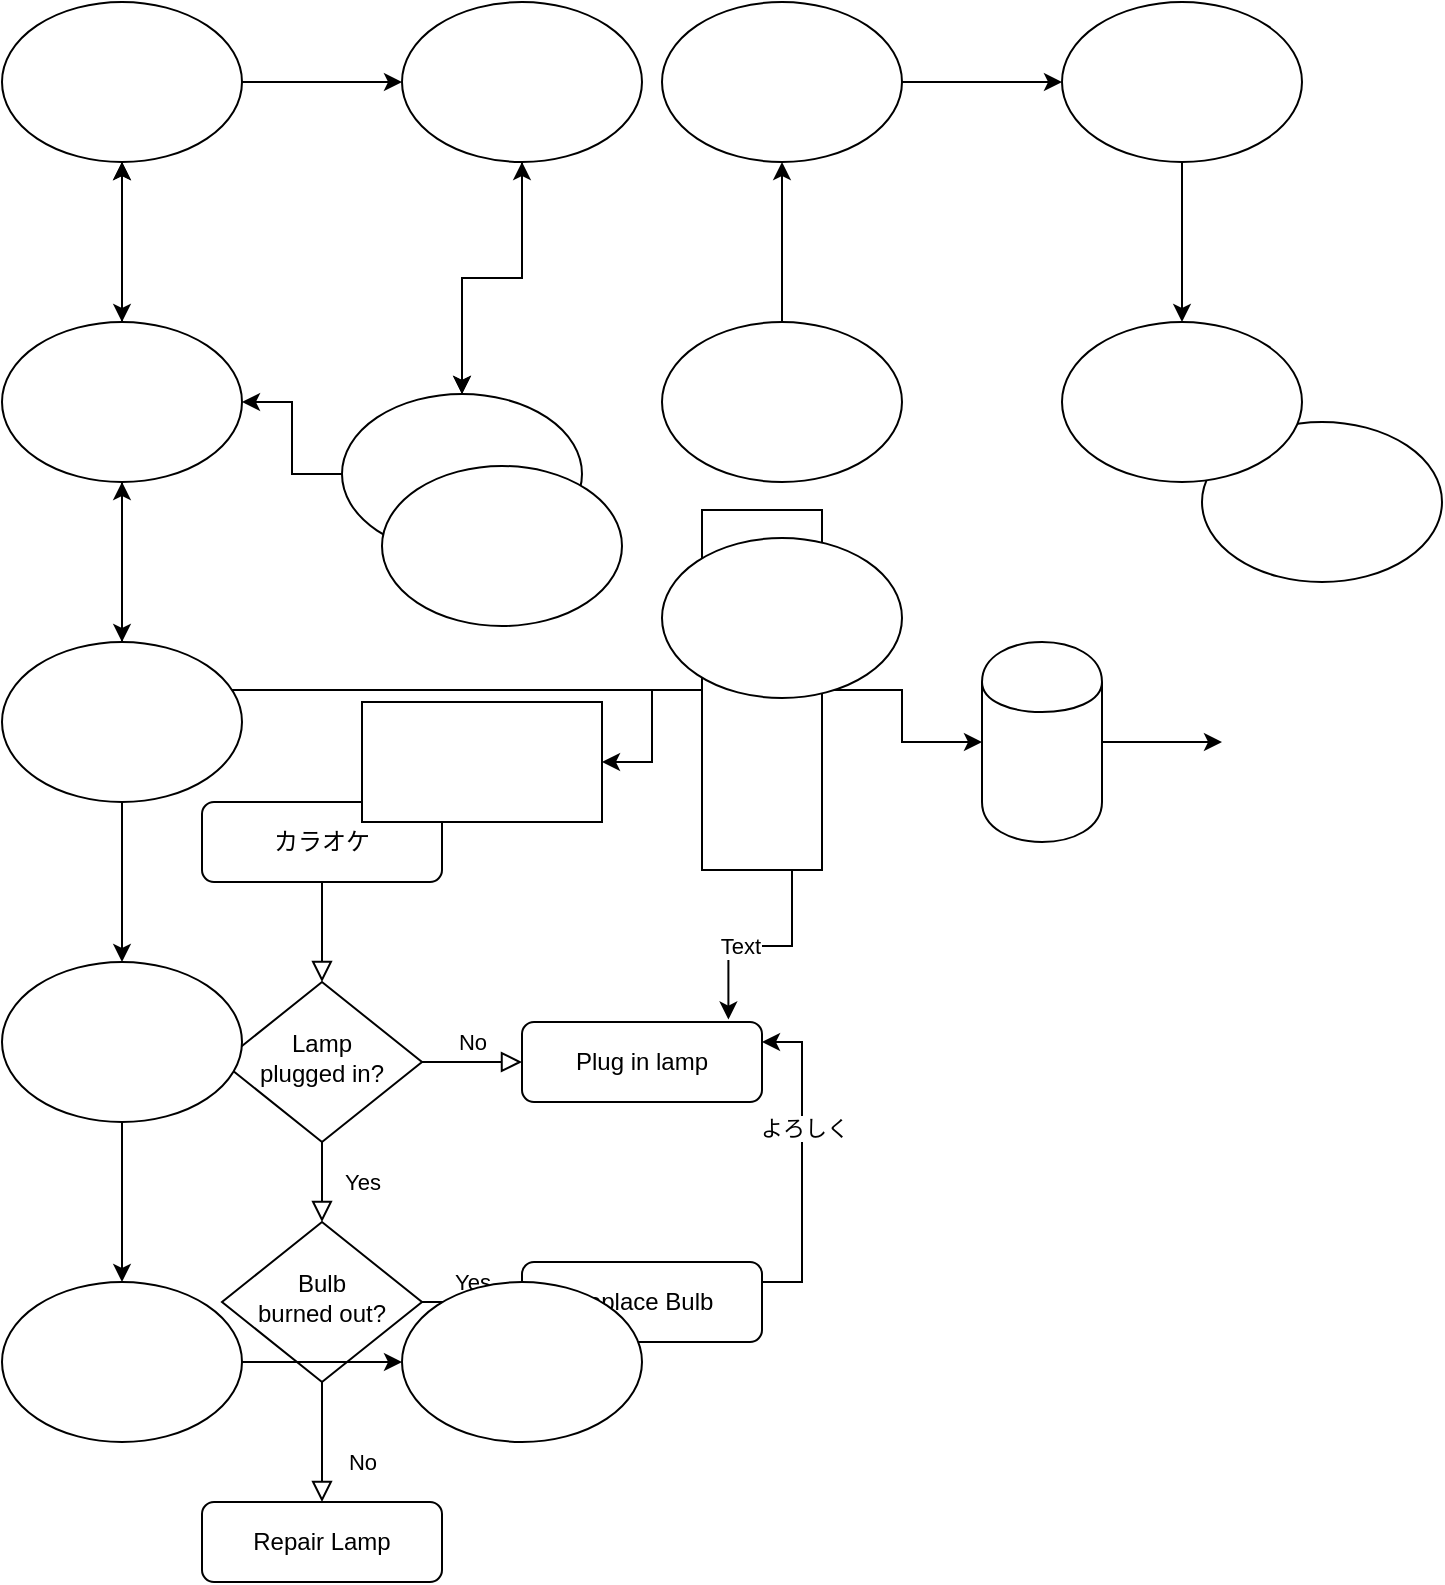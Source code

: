 <mxfile version="14.1.2" type="github">
  <diagram id="C5RBs43oDa-KdzZeNtuy" name="Page-1">
    <mxGraphModel dx="1008" dy="1677" grid="1" gridSize="10" guides="1" tooltips="1" connect="1" arrows="1" fold="1" page="1" pageScale="1" pageWidth="827" pageHeight="1169" math="0" shadow="0">
      <root>
        <mxCell id="WIyWlLk6GJQsqaUBKTNV-0" />
        <mxCell id="WIyWlLk6GJQsqaUBKTNV-1" parent="WIyWlLk6GJQsqaUBKTNV-0" />
        <mxCell id="WIyWlLk6GJQsqaUBKTNV-2" value="" style="rounded=0;html=1;jettySize=auto;orthogonalLoop=1;fontSize=11;endArrow=block;endFill=0;endSize=8;strokeWidth=1;shadow=0;labelBackgroundColor=none;edgeStyle=orthogonalEdgeStyle;" parent="WIyWlLk6GJQsqaUBKTNV-1" source="WIyWlLk6GJQsqaUBKTNV-3" target="WIyWlLk6GJQsqaUBKTNV-6" edge="1">
          <mxGeometry relative="1" as="geometry" />
        </mxCell>
        <mxCell id="WIyWlLk6GJQsqaUBKTNV-3" value="カラオケ" style="rounded=1;whiteSpace=wrap;html=1;fontSize=12;glass=0;strokeWidth=1;shadow=0;" parent="WIyWlLk6GJQsqaUBKTNV-1" vertex="1">
          <mxGeometry x="160" y="80" width="120" height="40" as="geometry" />
        </mxCell>
        <mxCell id="WIyWlLk6GJQsqaUBKTNV-4" value="Yes" style="rounded=0;html=1;jettySize=auto;orthogonalLoop=1;fontSize=11;endArrow=block;endFill=0;endSize=8;strokeWidth=1;shadow=0;labelBackgroundColor=none;edgeStyle=orthogonalEdgeStyle;" parent="WIyWlLk6GJQsqaUBKTNV-1" source="WIyWlLk6GJQsqaUBKTNV-6" target="WIyWlLk6GJQsqaUBKTNV-10" edge="1">
          <mxGeometry y="20" relative="1" as="geometry">
            <mxPoint as="offset" />
          </mxGeometry>
        </mxCell>
        <mxCell id="WIyWlLk6GJQsqaUBKTNV-5" value="No" style="edgeStyle=orthogonalEdgeStyle;rounded=0;html=1;jettySize=auto;orthogonalLoop=1;fontSize=11;endArrow=block;endFill=0;endSize=8;strokeWidth=1;shadow=0;labelBackgroundColor=none;" parent="WIyWlLk6GJQsqaUBKTNV-1" source="WIyWlLk6GJQsqaUBKTNV-6" target="WIyWlLk6GJQsqaUBKTNV-7" edge="1">
          <mxGeometry y="10" relative="1" as="geometry">
            <mxPoint as="offset" />
          </mxGeometry>
        </mxCell>
        <mxCell id="WIyWlLk6GJQsqaUBKTNV-6" value="Lamp&lt;br&gt;plugged in?" style="rhombus;whiteSpace=wrap;html=1;shadow=0;fontFamily=Helvetica;fontSize=12;align=center;strokeWidth=1;spacing=6;spacingTop=-4;" parent="WIyWlLk6GJQsqaUBKTNV-1" vertex="1">
          <mxGeometry x="170" y="170" width="100" height="80" as="geometry" />
        </mxCell>
        <mxCell id="WIyWlLk6GJQsqaUBKTNV-7" value="Plug in lamp" style="rounded=1;whiteSpace=wrap;html=1;fontSize=12;glass=0;strokeWidth=1;shadow=0;" parent="WIyWlLk6GJQsqaUBKTNV-1" vertex="1">
          <mxGeometry x="320" y="190" width="120" height="40" as="geometry" />
        </mxCell>
        <mxCell id="WIyWlLk6GJQsqaUBKTNV-8" value="No" style="rounded=0;html=1;jettySize=auto;orthogonalLoop=1;fontSize=11;endArrow=block;endFill=0;endSize=8;strokeWidth=1;shadow=0;labelBackgroundColor=none;edgeStyle=orthogonalEdgeStyle;" parent="WIyWlLk6GJQsqaUBKTNV-1" source="WIyWlLk6GJQsqaUBKTNV-10" target="WIyWlLk6GJQsqaUBKTNV-11" edge="1">
          <mxGeometry x="0.333" y="20" relative="1" as="geometry">
            <mxPoint as="offset" />
          </mxGeometry>
        </mxCell>
        <mxCell id="WIyWlLk6GJQsqaUBKTNV-9" value="Yes" style="edgeStyle=orthogonalEdgeStyle;rounded=0;html=1;jettySize=auto;orthogonalLoop=1;fontSize=11;endArrow=block;endFill=0;endSize=8;strokeWidth=1;shadow=0;labelBackgroundColor=none;" parent="WIyWlLk6GJQsqaUBKTNV-1" source="WIyWlLk6GJQsqaUBKTNV-10" target="WIyWlLk6GJQsqaUBKTNV-12" edge="1">
          <mxGeometry y="10" relative="1" as="geometry">
            <mxPoint as="offset" />
          </mxGeometry>
        </mxCell>
        <mxCell id="WIyWlLk6GJQsqaUBKTNV-10" value="Bulb&lt;br&gt;burned out?" style="rhombus;whiteSpace=wrap;html=1;shadow=0;fontFamily=Helvetica;fontSize=12;align=center;strokeWidth=1;spacing=6;spacingTop=-4;" parent="WIyWlLk6GJQsqaUBKTNV-1" vertex="1">
          <mxGeometry x="170" y="290" width="100" height="80" as="geometry" />
        </mxCell>
        <mxCell id="WIyWlLk6GJQsqaUBKTNV-11" value="Repair Lamp" style="rounded=1;whiteSpace=wrap;html=1;fontSize=12;glass=0;strokeWidth=1;shadow=0;" parent="WIyWlLk6GJQsqaUBKTNV-1" vertex="1">
          <mxGeometry x="160" y="430" width="120" height="40" as="geometry" />
        </mxCell>
        <mxCell id="Q46YlYpN7wn6KISYc_g0-37" style="edgeStyle=orthogonalEdgeStyle;rounded=0;orthogonalLoop=1;jettySize=auto;html=1;exitX=1;exitY=0.25;exitDx=0;exitDy=0;entryX=1;entryY=0.25;entryDx=0;entryDy=0;" edge="1" parent="WIyWlLk6GJQsqaUBKTNV-1" source="WIyWlLk6GJQsqaUBKTNV-12" target="WIyWlLk6GJQsqaUBKTNV-7">
          <mxGeometry relative="1" as="geometry" />
        </mxCell>
        <mxCell id="Q46YlYpN7wn6KISYc_g0-39" value="よろしく" style="edgeLabel;html=1;align=center;verticalAlign=middle;resizable=0;points=[];" vertex="1" connectable="0" parent="Q46YlYpN7wn6KISYc_g0-37">
          <mxGeometry x="0.217" y="-1" relative="1" as="geometry">
            <mxPoint as="offset" />
          </mxGeometry>
        </mxCell>
        <mxCell id="WIyWlLk6GJQsqaUBKTNV-12" value="Replace Bulb" style="rounded=1;whiteSpace=wrap;html=1;fontSize=12;glass=0;strokeWidth=1;shadow=0;" parent="WIyWlLk6GJQsqaUBKTNV-1" vertex="1">
          <mxGeometry x="320" y="310" width="120" height="40" as="geometry" />
        </mxCell>
        <mxCell id="Q46YlYpN7wn6KISYc_g0-2" value="" style="edgeStyle=orthogonalEdgeStyle;rounded=0;orthogonalLoop=1;jettySize=auto;html=1;" edge="1" parent="WIyWlLk6GJQsqaUBKTNV-1" source="Q46YlYpN7wn6KISYc_g0-0" target="Q46YlYpN7wn6KISYc_g0-1">
          <mxGeometry relative="1" as="geometry" />
        </mxCell>
        <mxCell id="Q46YlYpN7wn6KISYc_g0-4" value="" style="edgeStyle=orthogonalEdgeStyle;rounded=0;orthogonalLoop=1;jettySize=auto;html=1;" edge="1" parent="WIyWlLk6GJQsqaUBKTNV-1" source="Q46YlYpN7wn6KISYc_g0-0" target="Q46YlYpN7wn6KISYc_g0-3">
          <mxGeometry relative="1" as="geometry" />
        </mxCell>
        <mxCell id="Q46YlYpN7wn6KISYc_g0-6" value="" style="edgeStyle=orthogonalEdgeStyle;rounded=0;orthogonalLoop=1;jettySize=auto;html=1;" edge="1" parent="WIyWlLk6GJQsqaUBKTNV-1" source="Q46YlYpN7wn6KISYc_g0-0" target="Q46YlYpN7wn6KISYc_g0-5">
          <mxGeometry relative="1" as="geometry" />
        </mxCell>
        <mxCell id="Q46YlYpN7wn6KISYc_g0-38" style="edgeStyle=orthogonalEdgeStyle;rounded=0;orthogonalLoop=1;jettySize=auto;html=1;exitX=1;exitY=0.25;exitDx=0;exitDy=0;entryX=0.86;entryY=-0.03;entryDx=0;entryDy=0;entryPerimeter=0;" edge="1" parent="WIyWlLk6GJQsqaUBKTNV-1" source="Q46YlYpN7wn6KISYc_g0-0" target="WIyWlLk6GJQsqaUBKTNV-7">
          <mxGeometry relative="1" as="geometry" />
        </mxCell>
        <mxCell id="Q46YlYpN7wn6KISYc_g0-40" value="Text" style="edgeLabel;html=1;align=center;verticalAlign=middle;resizable=0;points=[];" vertex="1" connectable="0" parent="Q46YlYpN7wn6KISYc_g0-38">
          <mxGeometry x="0.208" relative="1" as="geometry">
            <mxPoint as="offset" />
          </mxGeometry>
        </mxCell>
        <mxCell id="Q46YlYpN7wn6KISYc_g0-0" value="" style="rounded=1;whiteSpace=wrap;html=1;arcSize=0;direction=south;" vertex="1" parent="WIyWlLk6GJQsqaUBKTNV-1">
          <mxGeometry x="410" y="-66" width="60" height="180" as="geometry" />
        </mxCell>
        <mxCell id="Q46YlYpN7wn6KISYc_g0-1" value="" style="whiteSpace=wrap;html=1;rounded=1;arcSize=0;" vertex="1" parent="WIyWlLk6GJQsqaUBKTNV-1">
          <mxGeometry x="240" y="30" width="120" height="60" as="geometry" />
        </mxCell>
        <mxCell id="Q46YlYpN7wn6KISYc_g0-20" value="" style="edgeStyle=orthogonalEdgeStyle;rounded=0;orthogonalLoop=1;jettySize=auto;html=1;" edge="1" parent="WIyWlLk6GJQsqaUBKTNV-1" source="Q46YlYpN7wn6KISYc_g0-3" target="Q46YlYpN7wn6KISYc_g0-19">
          <mxGeometry relative="1" as="geometry" />
        </mxCell>
        <mxCell id="Q46YlYpN7wn6KISYc_g0-27" value="" style="edgeStyle=orthogonalEdgeStyle;rounded=0;orthogonalLoop=1;jettySize=auto;html=1;" edge="1" parent="WIyWlLk6GJQsqaUBKTNV-1" source="Q46YlYpN7wn6KISYc_g0-3" target="Q46YlYpN7wn6KISYc_g0-19">
          <mxGeometry relative="1" as="geometry" />
        </mxCell>
        <mxCell id="Q46YlYpN7wn6KISYc_g0-30" value="" style="edgeStyle=orthogonalEdgeStyle;rounded=0;orthogonalLoop=1;jettySize=auto;html=1;" edge="1" parent="WIyWlLk6GJQsqaUBKTNV-1" source="Q46YlYpN7wn6KISYc_g0-3" target="Q46YlYpN7wn6KISYc_g0-29">
          <mxGeometry relative="1" as="geometry" />
        </mxCell>
        <mxCell id="Q46YlYpN7wn6KISYc_g0-3" value="" style="ellipse;whiteSpace=wrap;html=1;rounded=1;arcSize=0;" vertex="1" parent="WIyWlLk6GJQsqaUBKTNV-1">
          <mxGeometry x="60" y="-160" width="120" height="80" as="geometry" />
        </mxCell>
        <mxCell id="Q46YlYpN7wn6KISYc_g0-7" style="edgeStyle=orthogonalEdgeStyle;rounded=0;orthogonalLoop=1;jettySize=auto;html=1;" edge="1" parent="WIyWlLk6GJQsqaUBKTNV-1" source="Q46YlYpN7wn6KISYc_g0-5">
          <mxGeometry relative="1" as="geometry">
            <mxPoint x="670" y="50" as="targetPoint" />
          </mxGeometry>
        </mxCell>
        <mxCell id="Q46YlYpN7wn6KISYc_g0-5" value="" style="shape=cylinder;whiteSpace=wrap;html=1;boundedLbl=1;backgroundOutline=1;rounded=1;arcSize=0;" vertex="1" parent="WIyWlLk6GJQsqaUBKTNV-1">
          <mxGeometry x="550" width="60" height="100" as="geometry" />
        </mxCell>
        <mxCell id="Q46YlYpN7wn6KISYc_g0-14" value="" style="edgeStyle=orthogonalEdgeStyle;rounded=0;orthogonalLoop=1;jettySize=auto;html=1;" edge="1" parent="WIyWlLk6GJQsqaUBKTNV-1" source="Q46YlYpN7wn6KISYc_g0-8" target="Q46YlYpN7wn6KISYc_g0-13">
          <mxGeometry relative="1" as="geometry" />
        </mxCell>
        <mxCell id="Q46YlYpN7wn6KISYc_g0-8" value="" style="ellipse;whiteSpace=wrap;html=1;rounded=1;arcSize=0;" vertex="1" parent="WIyWlLk6GJQsqaUBKTNV-1">
          <mxGeometry x="390" y="-160" width="120" height="80" as="geometry" />
        </mxCell>
        <mxCell id="Q46YlYpN7wn6KISYc_g0-24" value="" style="edgeStyle=orthogonalEdgeStyle;rounded=0;orthogonalLoop=1;jettySize=auto;html=1;" edge="1" parent="WIyWlLk6GJQsqaUBKTNV-1" source="Q46YlYpN7wn6KISYc_g0-9" target="Q46YlYpN7wn6KISYc_g0-21">
          <mxGeometry relative="1" as="geometry" />
        </mxCell>
        <mxCell id="Q46YlYpN7wn6KISYc_g0-26" value="" style="edgeStyle=orthogonalEdgeStyle;rounded=0;orthogonalLoop=1;jettySize=auto;html=1;" edge="1" parent="WIyWlLk6GJQsqaUBKTNV-1" source="Q46YlYpN7wn6KISYc_g0-9" target="Q46YlYpN7wn6KISYc_g0-3">
          <mxGeometry relative="1" as="geometry" />
        </mxCell>
        <mxCell id="Q46YlYpN7wn6KISYc_g0-9" value="" style="ellipse;whiteSpace=wrap;html=1;rounded=1;arcSize=0;" vertex="1" parent="WIyWlLk6GJQsqaUBKTNV-1">
          <mxGeometry x="230" y="-124" width="120" height="80" as="geometry" />
        </mxCell>
        <mxCell id="Q46YlYpN7wn6KISYc_g0-10" value="" style="ellipse;whiteSpace=wrap;html=1;rounded=1;arcSize=0;" vertex="1" parent="WIyWlLk6GJQsqaUBKTNV-1">
          <mxGeometry x="250" y="-88" width="120" height="80" as="geometry" />
        </mxCell>
        <mxCell id="Q46YlYpN7wn6KISYc_g0-11" value="" style="ellipse;whiteSpace=wrap;html=1;rounded=1;arcSize=0;" vertex="1" parent="WIyWlLk6GJQsqaUBKTNV-1">
          <mxGeometry x="660" y="-110" width="120" height="80" as="geometry" />
        </mxCell>
        <mxCell id="Q46YlYpN7wn6KISYc_g0-12" value="" style="ellipse;whiteSpace=wrap;html=1;rounded=1;arcSize=0;" vertex="1" parent="WIyWlLk6GJQsqaUBKTNV-1">
          <mxGeometry x="390" y="-52" width="120" height="80" as="geometry" />
        </mxCell>
        <mxCell id="Q46YlYpN7wn6KISYc_g0-16" value="" style="edgeStyle=orthogonalEdgeStyle;rounded=0;orthogonalLoop=1;jettySize=auto;html=1;" edge="1" parent="WIyWlLk6GJQsqaUBKTNV-1" source="Q46YlYpN7wn6KISYc_g0-13" target="Q46YlYpN7wn6KISYc_g0-15">
          <mxGeometry relative="1" as="geometry" />
        </mxCell>
        <mxCell id="Q46YlYpN7wn6KISYc_g0-13" value="" style="ellipse;whiteSpace=wrap;html=1;rounded=1;arcSize=0;" vertex="1" parent="WIyWlLk6GJQsqaUBKTNV-1">
          <mxGeometry x="390" y="-320" width="120" height="80" as="geometry" />
        </mxCell>
        <mxCell id="Q46YlYpN7wn6KISYc_g0-18" value="" style="edgeStyle=orthogonalEdgeStyle;rounded=0;orthogonalLoop=1;jettySize=auto;html=1;" edge="1" parent="WIyWlLk6GJQsqaUBKTNV-1" source="Q46YlYpN7wn6KISYc_g0-15" target="Q46YlYpN7wn6KISYc_g0-17">
          <mxGeometry relative="1" as="geometry" />
        </mxCell>
        <mxCell id="Q46YlYpN7wn6KISYc_g0-15" value="" style="ellipse;whiteSpace=wrap;html=1;rounded=1;arcSize=0;" vertex="1" parent="WIyWlLk6GJQsqaUBKTNV-1">
          <mxGeometry x="590" y="-320" width="120" height="80" as="geometry" />
        </mxCell>
        <mxCell id="Q46YlYpN7wn6KISYc_g0-17" value="" style="ellipse;whiteSpace=wrap;html=1;rounded=1;arcSize=0;" vertex="1" parent="WIyWlLk6GJQsqaUBKTNV-1">
          <mxGeometry x="590" y="-160" width="120" height="80" as="geometry" />
        </mxCell>
        <mxCell id="Q46YlYpN7wn6KISYc_g0-22" value="" style="edgeStyle=orthogonalEdgeStyle;rounded=0;orthogonalLoop=1;jettySize=auto;html=1;" edge="1" parent="WIyWlLk6GJQsqaUBKTNV-1" source="Q46YlYpN7wn6KISYc_g0-19" target="Q46YlYpN7wn6KISYc_g0-21">
          <mxGeometry relative="1" as="geometry" />
        </mxCell>
        <mxCell id="Q46YlYpN7wn6KISYc_g0-28" value="" style="edgeStyle=orthogonalEdgeStyle;rounded=0;orthogonalLoop=1;jettySize=auto;html=1;" edge="1" parent="WIyWlLk6GJQsqaUBKTNV-1" source="Q46YlYpN7wn6KISYc_g0-19" target="Q46YlYpN7wn6KISYc_g0-3">
          <mxGeometry relative="1" as="geometry" />
        </mxCell>
        <mxCell id="Q46YlYpN7wn6KISYc_g0-19" value="" style="ellipse;whiteSpace=wrap;html=1;rounded=1;arcSize=0;" vertex="1" parent="WIyWlLk6GJQsqaUBKTNV-1">
          <mxGeometry x="60" y="-320" width="120" height="80" as="geometry" />
        </mxCell>
        <mxCell id="Q46YlYpN7wn6KISYc_g0-23" value="" style="edgeStyle=orthogonalEdgeStyle;rounded=0;orthogonalLoop=1;jettySize=auto;html=1;" edge="1" parent="WIyWlLk6GJQsqaUBKTNV-1" source="Q46YlYpN7wn6KISYc_g0-21" target="Q46YlYpN7wn6KISYc_g0-9">
          <mxGeometry relative="1" as="geometry" />
        </mxCell>
        <mxCell id="Q46YlYpN7wn6KISYc_g0-25" value="" style="edgeStyle=orthogonalEdgeStyle;rounded=0;orthogonalLoop=1;jettySize=auto;html=1;" edge="1" parent="WIyWlLk6GJQsqaUBKTNV-1" source="Q46YlYpN7wn6KISYc_g0-21" target="Q46YlYpN7wn6KISYc_g0-9">
          <mxGeometry relative="1" as="geometry" />
        </mxCell>
        <mxCell id="Q46YlYpN7wn6KISYc_g0-21" value="" style="ellipse;whiteSpace=wrap;html=1;rounded=1;arcSize=0;" vertex="1" parent="WIyWlLk6GJQsqaUBKTNV-1">
          <mxGeometry x="260" y="-320" width="120" height="80" as="geometry" />
        </mxCell>
        <mxCell id="Q46YlYpN7wn6KISYc_g0-32" value="" style="edgeStyle=orthogonalEdgeStyle;rounded=0;orthogonalLoop=1;jettySize=auto;html=1;" edge="1" parent="WIyWlLk6GJQsqaUBKTNV-1" source="Q46YlYpN7wn6KISYc_g0-29" target="Q46YlYpN7wn6KISYc_g0-31">
          <mxGeometry relative="1" as="geometry" />
        </mxCell>
        <mxCell id="Q46YlYpN7wn6KISYc_g0-29" value="" style="ellipse;whiteSpace=wrap;html=1;rounded=1;arcSize=0;" vertex="1" parent="WIyWlLk6GJQsqaUBKTNV-1">
          <mxGeometry x="60" width="120" height="80" as="geometry" />
        </mxCell>
        <mxCell id="Q46YlYpN7wn6KISYc_g0-34" value="" style="edgeStyle=orthogonalEdgeStyle;rounded=0;orthogonalLoop=1;jettySize=auto;html=1;" edge="1" parent="WIyWlLk6GJQsqaUBKTNV-1" source="Q46YlYpN7wn6KISYc_g0-31" target="Q46YlYpN7wn6KISYc_g0-33">
          <mxGeometry relative="1" as="geometry" />
        </mxCell>
        <mxCell id="Q46YlYpN7wn6KISYc_g0-31" value="" style="ellipse;whiteSpace=wrap;html=1;rounded=1;arcSize=0;" vertex="1" parent="WIyWlLk6GJQsqaUBKTNV-1">
          <mxGeometry x="60" y="160" width="120" height="80" as="geometry" />
        </mxCell>
        <mxCell id="Q46YlYpN7wn6KISYc_g0-36" value="" style="edgeStyle=orthogonalEdgeStyle;rounded=0;orthogonalLoop=1;jettySize=auto;html=1;" edge="1" parent="WIyWlLk6GJQsqaUBKTNV-1" source="Q46YlYpN7wn6KISYc_g0-33" target="Q46YlYpN7wn6KISYc_g0-35">
          <mxGeometry relative="1" as="geometry" />
        </mxCell>
        <mxCell id="Q46YlYpN7wn6KISYc_g0-33" value="" style="ellipse;whiteSpace=wrap;html=1;rounded=1;arcSize=0;" vertex="1" parent="WIyWlLk6GJQsqaUBKTNV-1">
          <mxGeometry x="60" y="320" width="120" height="80" as="geometry" />
        </mxCell>
        <mxCell id="Q46YlYpN7wn6KISYc_g0-35" value="" style="ellipse;whiteSpace=wrap;html=1;rounded=1;arcSize=0;" vertex="1" parent="WIyWlLk6GJQsqaUBKTNV-1">
          <mxGeometry x="260" y="320" width="120" height="80" as="geometry" />
        </mxCell>
      </root>
    </mxGraphModel>
  </diagram>
</mxfile>
